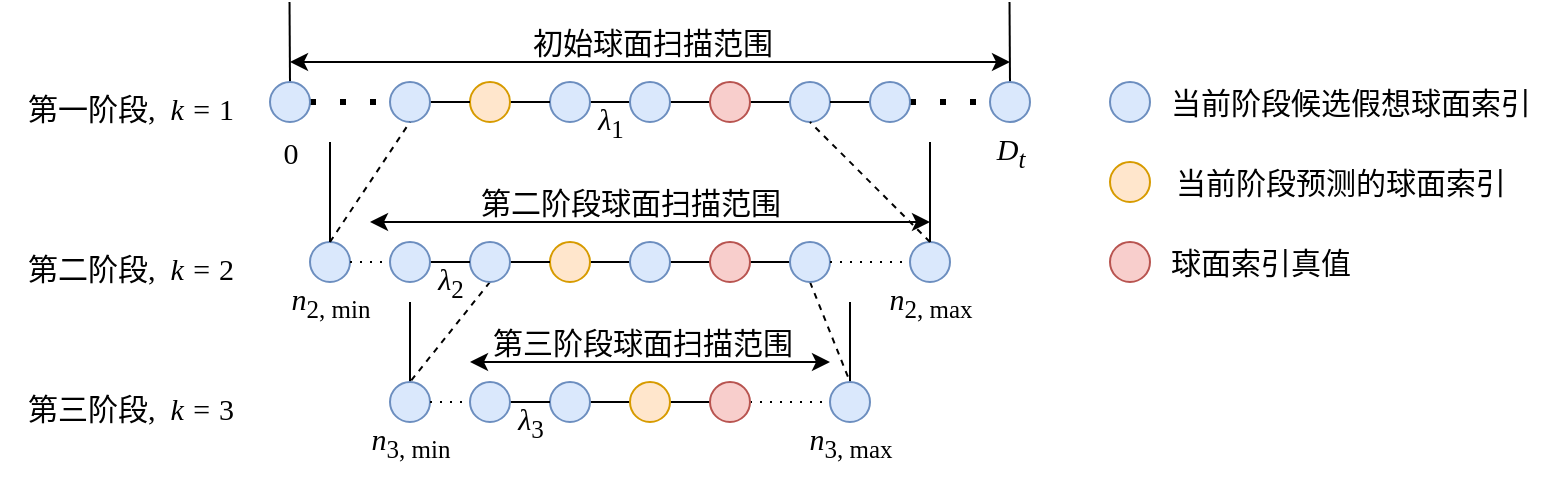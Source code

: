 <mxfile version="26.1.1">
  <diagram name="第 1 页" id="xKw_ferPTLOMs_nH6PUX">
    <mxGraphModel dx="983" dy="544" grid="1" gridSize="10" guides="1" tooltips="1" connect="1" arrows="1" fold="1" page="1" pageScale="1" pageWidth="1600" pageHeight="900" math="0" shadow="0">
      <root>
        <mxCell id="0" />
        <mxCell id="1" parent="0" />
        <mxCell id="KQHxiMHUttc1xyP1ephu-7" style="edgeStyle=orthogonalEdgeStyle;rounded=0;orthogonalLoop=1;jettySize=auto;html=1;entryX=0;entryY=0.5;entryDx=0;entryDy=0;endArrow=none;startFill=0;" edge="1" parent="1" source="KQHxiMHUttc1xyP1ephu-3" target="KQHxiMHUttc1xyP1ephu-4">
          <mxGeometry relative="1" as="geometry" />
        </mxCell>
        <mxCell id="KQHxiMHUttc1xyP1ephu-3" value="" style="ellipse;whiteSpace=wrap;html=1;aspect=fixed;fillColor=#dae8fc;strokeColor=#6c8ebf;" vertex="1" parent="1">
          <mxGeometry x="350" y="70" width="20" height="20" as="geometry" />
        </mxCell>
        <mxCell id="KQHxiMHUttc1xyP1ephu-9" style="edgeStyle=orthogonalEdgeStyle;shape=connector;rounded=0;orthogonalLoop=1;jettySize=auto;html=1;exitX=1;exitY=0.5;exitDx=0;exitDy=0;entryX=0;entryY=0.5;entryDx=0;entryDy=0;strokeColor=default;align=center;verticalAlign=middle;fontFamily=Helvetica;fontSize=12;fontColor=default;labelBackgroundColor=default;startFill=0;endArrow=none;" edge="1" parent="1" source="KQHxiMHUttc1xyP1ephu-4" target="KQHxiMHUttc1xyP1ephu-8">
          <mxGeometry relative="1" as="geometry" />
        </mxCell>
        <mxCell id="KQHxiMHUttc1xyP1ephu-4" value="" style="ellipse;whiteSpace=wrap;html=1;aspect=fixed;fillColor=#dae8fc;strokeColor=#6c8ebf;" vertex="1" parent="1">
          <mxGeometry x="390" y="70" width="20" height="20" as="geometry" />
        </mxCell>
        <mxCell id="KQHxiMHUttc1xyP1ephu-16" style="edgeStyle=orthogonalEdgeStyle;shape=connector;rounded=0;orthogonalLoop=1;jettySize=auto;html=1;entryX=0;entryY=0.5;entryDx=0;entryDy=0;strokeColor=default;align=center;verticalAlign=middle;fontFamily=Helvetica;fontSize=12;fontColor=default;labelBackgroundColor=default;startFill=0;endArrow=none;" edge="1" parent="1" source="KQHxiMHUttc1xyP1ephu-8" target="KQHxiMHUttc1xyP1ephu-15">
          <mxGeometry relative="1" as="geometry" />
        </mxCell>
        <mxCell id="KQHxiMHUttc1xyP1ephu-8" value="" style="ellipse;whiteSpace=wrap;html=1;aspect=fixed;strokeColor=#b85450;align=center;verticalAlign=middle;fontFamily=Helvetica;fontSize=12;fillColor=#f8cecc;" vertex="1" parent="1">
          <mxGeometry x="430" y="70" width="20" height="20" as="geometry" />
        </mxCell>
        <mxCell id="KQHxiMHUttc1xyP1ephu-11" style="edgeStyle=orthogonalEdgeStyle;shape=connector;rounded=0;orthogonalLoop=1;jettySize=auto;html=1;entryX=0;entryY=0.5;entryDx=0;entryDy=0;strokeColor=default;align=center;verticalAlign=middle;fontFamily=Helvetica;fontSize=12;fontColor=default;labelBackgroundColor=default;startFill=0;endArrow=none;" edge="1" parent="1" source="KQHxiMHUttc1xyP1ephu-10" target="KQHxiMHUttc1xyP1ephu-3">
          <mxGeometry relative="1" as="geometry" />
        </mxCell>
        <mxCell id="KQHxiMHUttc1xyP1ephu-10" value="" style="ellipse;whiteSpace=wrap;html=1;aspect=fixed;fillColor=#ffe6cc;strokeColor=#d79b00;" vertex="1" parent="1">
          <mxGeometry x="310" y="70" width="20" height="20" as="geometry" />
        </mxCell>
        <mxCell id="KQHxiMHUttc1xyP1ephu-14" style="edgeStyle=orthogonalEdgeStyle;shape=connector;rounded=0;orthogonalLoop=1;jettySize=auto;html=1;entryX=0;entryY=0.5;entryDx=0;entryDy=0;strokeColor=default;align=center;verticalAlign=middle;fontFamily=Helvetica;fontSize=12;fontColor=default;labelBackgroundColor=default;startFill=0;endArrow=none;dashed=1;dashPattern=1 4;fontStyle=0;strokeWidth=3;" edge="1" parent="1" source="KQHxiMHUttc1xyP1ephu-13" target="KQHxiMHUttc1xyP1ephu-26">
          <mxGeometry relative="1" as="geometry" />
        </mxCell>
        <mxCell id="KQHxiMHUttc1xyP1ephu-59" style="shape=connector;rounded=0;orthogonalLoop=1;jettySize=auto;html=1;exitX=0.5;exitY=0;exitDx=0;exitDy=0;strokeColor=default;align=center;verticalAlign=middle;fontFamily=Helvetica;fontSize=12;fontColor=default;labelBackgroundColor=default;startFill=0;endArrow=none;" edge="1" parent="1" source="KQHxiMHUttc1xyP1ephu-13">
          <mxGeometry relative="1" as="geometry">
            <mxPoint x="219.759" y="30" as="targetPoint" />
          </mxGeometry>
        </mxCell>
        <mxCell id="KQHxiMHUttc1xyP1ephu-13" value="" style="ellipse;whiteSpace=wrap;html=1;aspect=fixed;fillColor=#dae8fc;strokeColor=#6c8ebf;" vertex="1" parent="1">
          <mxGeometry x="210" y="70" width="20" height="20" as="geometry" />
        </mxCell>
        <mxCell id="KQHxiMHUttc1xyP1ephu-15" value="" style="ellipse;whiteSpace=wrap;html=1;aspect=fixed;strokeColor=#6c8ebf;align=center;verticalAlign=middle;fontFamily=Helvetica;fontSize=12;fontColor=default;fillColor=#dae8fc;" vertex="1" parent="1">
          <mxGeometry x="470" y="70" width="20" height="20" as="geometry" />
        </mxCell>
        <mxCell id="KQHxiMHUttc1xyP1ephu-17" style="edgeStyle=orthogonalEdgeStyle;shape=connector;rounded=0;orthogonalLoop=1;jettySize=auto;html=1;entryX=0;entryY=0.5;entryDx=0;entryDy=0;strokeColor=default;align=center;verticalAlign=middle;fontFamily=Helvetica;fontSize=12;fontColor=default;labelBackgroundColor=default;startFill=0;endArrow=none;exitX=1;exitY=0.5;exitDx=0;exitDy=0;" edge="1" parent="1" source="KQHxiMHUttc1xyP1ephu-15" target="KQHxiMHUttc1xyP1ephu-18">
          <mxGeometry relative="1" as="geometry">
            <mxPoint x="460" y="90" as="sourcePoint" />
            <mxPoint x="480" y="90" as="targetPoint" />
          </mxGeometry>
        </mxCell>
        <mxCell id="KQHxiMHUttc1xyP1ephu-20" style="edgeStyle=orthogonalEdgeStyle;shape=connector;rounded=0;orthogonalLoop=1;jettySize=auto;html=1;exitX=1;exitY=0.5;exitDx=0;exitDy=0;entryX=0;entryY=0.5;entryDx=0;entryDy=0;strokeColor=default;align=center;verticalAlign=middle;fontFamily=Helvetica;fontSize=12;fontColor=default;labelBackgroundColor=default;startFill=0;endArrow=none;dashed=1;dashPattern=1 4;strokeWidth=3;" edge="1" parent="1" source="KQHxiMHUttc1xyP1ephu-18" target="KQHxiMHUttc1xyP1ephu-19">
          <mxGeometry relative="1" as="geometry" />
        </mxCell>
        <mxCell id="KQHxiMHUttc1xyP1ephu-18" value="" style="ellipse;whiteSpace=wrap;html=1;aspect=fixed;strokeColor=#6c8ebf;align=center;verticalAlign=middle;fontFamily=Helvetica;fontSize=12;fontColor=default;fillColor=#dae8fc;" vertex="1" parent="1">
          <mxGeometry x="510" y="70" width="20" height="20" as="geometry" />
        </mxCell>
        <mxCell id="KQHxiMHUttc1xyP1ephu-60" style="shape=connector;rounded=0;orthogonalLoop=1;jettySize=auto;html=1;exitX=0.5;exitY=0;exitDx=0;exitDy=0;strokeColor=default;align=center;verticalAlign=middle;fontFamily=Helvetica;fontSize=12;fontColor=default;labelBackgroundColor=default;startFill=0;endArrow=none;" edge="1" parent="1" source="KQHxiMHUttc1xyP1ephu-19">
          <mxGeometry relative="1" as="geometry">
            <mxPoint x="579.759" y="30" as="targetPoint" />
          </mxGeometry>
        </mxCell>
        <mxCell id="KQHxiMHUttc1xyP1ephu-19" value="" style="ellipse;whiteSpace=wrap;html=1;aspect=fixed;strokeColor=#6c8ebf;align=center;verticalAlign=middle;fontFamily=Helvetica;fontSize=12;fontColor=default;fillColor=#dae8fc;" vertex="1" parent="1">
          <mxGeometry x="570" y="70" width="20" height="20" as="geometry" />
        </mxCell>
        <mxCell id="KQHxiMHUttc1xyP1ephu-24" value="&lt;font style=&quot;font-size: 15px;&quot;&gt;第一阶段,&amp;nbsp; &lt;i&gt;k = &lt;/i&gt;1&lt;/font&gt;" style="text;html=1;align=center;verticalAlign=middle;resizable=0;points=[];autosize=1;strokeColor=none;fillColor=none;fontFamily=Times New Roman;fontSize=25;fontColor=default;" vertex="1" parent="1">
          <mxGeometry x="75" y="60" width="130" height="40" as="geometry" />
        </mxCell>
        <mxCell id="KQHxiMHUttc1xyP1ephu-28" style="edgeStyle=orthogonalEdgeStyle;shape=connector;rounded=0;orthogonalLoop=1;jettySize=auto;html=1;exitX=1;exitY=0.5;exitDx=0;exitDy=0;entryX=0;entryY=0.5;entryDx=0;entryDy=0;strokeColor=default;align=center;verticalAlign=middle;fontFamily=Helvetica;fontSize=12;fontColor=default;labelBackgroundColor=default;startFill=0;endArrow=none;" edge="1" parent="1" source="KQHxiMHUttc1xyP1ephu-26" target="KQHxiMHUttc1xyP1ephu-10">
          <mxGeometry relative="1" as="geometry" />
        </mxCell>
        <mxCell id="KQHxiMHUttc1xyP1ephu-26" value="" style="ellipse;whiteSpace=wrap;html=1;aspect=fixed;fillColor=#dae8fc;strokeColor=#6c8ebf;" vertex="1" parent="1">
          <mxGeometry x="270" y="70" width="20" height="20" as="geometry" />
        </mxCell>
        <mxCell id="KQHxiMHUttc1xyP1ephu-31" style="rounded=0;orthogonalLoop=1;jettySize=auto;html=1;entryX=0;entryY=0.5;entryDx=0;entryDy=0;endArrow=none;startFill=0;" edge="1" parent="1" source="KQHxiMHUttc1xyP1ephu-32" target="KQHxiMHUttc1xyP1ephu-34">
          <mxGeometry relative="1" as="geometry" />
        </mxCell>
        <mxCell id="KQHxiMHUttc1xyP1ephu-32" value="" style="ellipse;whiteSpace=wrap;html=1;aspect=fixed;fillColor=#ffe6cc;strokeColor=#d79b00;" vertex="1" parent="1">
          <mxGeometry x="350" y="150" width="20" height="20" as="geometry" />
        </mxCell>
        <mxCell id="KQHxiMHUttc1xyP1ephu-33" style="shape=connector;rounded=0;orthogonalLoop=1;jettySize=auto;html=1;entryX=0;entryY=0.5;entryDx=0;entryDy=0;strokeColor=default;align=center;verticalAlign=middle;fontFamily=Helvetica;fontSize=12;fontColor=default;labelBackgroundColor=default;startFill=0;endArrow=none;" edge="1" parent="1" source="KQHxiMHUttc1xyP1ephu-34" target="KQHxiMHUttc1xyP1ephu-36">
          <mxGeometry relative="1" as="geometry" />
        </mxCell>
        <mxCell id="KQHxiMHUttc1xyP1ephu-34" value="" style="ellipse;whiteSpace=wrap;html=1;aspect=fixed;fillColor=#dae8fc;strokeColor=#6c8ebf;" vertex="1" parent="1">
          <mxGeometry x="390" y="150" width="20" height="20" as="geometry" />
        </mxCell>
        <mxCell id="KQHxiMHUttc1xyP1ephu-35" style="shape=connector;rounded=0;orthogonalLoop=1;jettySize=auto;html=1;entryX=0;entryY=0.5;entryDx=0;entryDy=0;strokeColor=default;align=center;verticalAlign=middle;fontFamily=Helvetica;fontSize=12;fontColor=default;labelBackgroundColor=default;startFill=0;endArrow=none;" edge="1" parent="1" source="KQHxiMHUttc1xyP1ephu-36" target="KQHxiMHUttc1xyP1ephu-41">
          <mxGeometry relative="1" as="geometry" />
        </mxCell>
        <mxCell id="KQHxiMHUttc1xyP1ephu-36" value="" style="ellipse;whiteSpace=wrap;html=1;aspect=fixed;strokeColor=#b85450;align=center;verticalAlign=middle;fontFamily=Helvetica;fontSize=12;fillColor=#f8cecc;" vertex="1" parent="1">
          <mxGeometry x="430" y="150" width="20" height="20" as="geometry" />
        </mxCell>
        <mxCell id="KQHxiMHUttc1xyP1ephu-37" style="shape=connector;rounded=0;orthogonalLoop=1;jettySize=auto;html=1;strokeColor=default;align=center;verticalAlign=middle;fontFamily=Helvetica;fontSize=12;fontColor=default;labelBackgroundColor=default;startFill=0;endArrow=none;exitX=1;exitY=0.5;exitDx=0;exitDy=0;entryX=0;entryY=0.5;entryDx=0;entryDy=0;" edge="1" parent="1" source="KQHxiMHUttc1xyP1ephu-38" target="KQHxiMHUttc1xyP1ephu-32">
          <mxGeometry relative="1" as="geometry">
            <mxPoint x="350" y="180" as="targetPoint" />
          </mxGeometry>
        </mxCell>
        <mxCell id="KQHxiMHUttc1xyP1ephu-78" style="edgeStyle=none;shape=connector;rounded=0;orthogonalLoop=1;jettySize=auto;html=1;exitX=0.5;exitY=1;exitDx=0;exitDy=0;entryX=0.5;entryY=0;entryDx=0;entryDy=0;strokeColor=default;align=center;verticalAlign=middle;fontFamily=Helvetica;fontSize=12;fontColor=default;labelBackgroundColor=default;startFill=0;endArrow=none;dashed=1;" edge="1" parent="1" source="KQHxiMHUttc1xyP1ephu-38" target="KQHxiMHUttc1xyP1ephu-64">
          <mxGeometry relative="1" as="geometry" />
        </mxCell>
        <mxCell id="KQHxiMHUttc1xyP1ephu-38" value="" style="ellipse;whiteSpace=wrap;html=1;aspect=fixed;fillColor=#dae8fc;strokeColor=#6c8ebf;" vertex="1" parent="1">
          <mxGeometry x="310" y="150" width="20" height="20" as="geometry" />
        </mxCell>
        <mxCell id="KQHxiMHUttc1xyP1ephu-79" style="edgeStyle=none;shape=connector;rounded=0;orthogonalLoop=1;jettySize=auto;html=1;exitX=0.5;exitY=1;exitDx=0;exitDy=0;entryX=0.5;entryY=0;entryDx=0;entryDy=0;strokeColor=default;align=center;verticalAlign=middle;fontFamily=Helvetica;fontSize=12;fontColor=default;labelBackgroundColor=default;startFill=0;endArrow=none;dashed=1;" edge="1" parent="1" source="KQHxiMHUttc1xyP1ephu-41" target="KQHxiMHUttc1xyP1ephu-71">
          <mxGeometry relative="1" as="geometry" />
        </mxCell>
        <mxCell id="KQHxiMHUttc1xyP1ephu-41" value="" style="ellipse;whiteSpace=wrap;html=1;aspect=fixed;strokeColor=#6c8ebf;align=center;verticalAlign=middle;fontFamily=Helvetica;fontSize=12;fillColor=#dae8fc;" vertex="1" parent="1">
          <mxGeometry x="470" y="150" width="20" height="20" as="geometry" />
        </mxCell>
        <mxCell id="KQHxiMHUttc1xyP1ephu-42" style="edgeStyle=orthogonalEdgeStyle;shape=connector;rounded=0;orthogonalLoop=1;jettySize=auto;html=1;entryX=0;entryY=0.5;entryDx=0;entryDy=0;strokeColor=default;align=center;verticalAlign=middle;fontFamily=Helvetica;fontSize=12;fontColor=default;labelBackgroundColor=default;startFill=0;endArrow=none;exitX=1;exitY=0.5;exitDx=0;exitDy=0;dashed=1;dashPattern=1 4;strokeWidth=1;" edge="1" parent="1" source="KQHxiMHUttc1xyP1ephu-41" target="KQHxiMHUttc1xyP1ephu-44">
          <mxGeometry relative="1" as="geometry">
            <mxPoint x="460" y="170" as="sourcePoint" />
            <mxPoint x="480" y="170" as="targetPoint" />
          </mxGeometry>
        </mxCell>
        <mxCell id="KQHxiMHUttc1xyP1ephu-44" value="" style="ellipse;whiteSpace=wrap;html=1;aspect=fixed;strokeColor=#6c8ebf;align=center;verticalAlign=middle;fontFamily=Helvetica;fontSize=12;fillColor=#dae8fc;" vertex="1" parent="1">
          <mxGeometry x="530" y="150" width="20" height="20" as="geometry" />
        </mxCell>
        <mxCell id="KQHxiMHUttc1xyP1ephu-46" style="shape=connector;rounded=0;orthogonalLoop=1;jettySize=auto;html=1;exitX=1;exitY=0.5;exitDx=0;exitDy=0;entryX=0;entryY=0.5;entryDx=0;entryDy=0;strokeColor=default;align=center;verticalAlign=middle;fontFamily=Helvetica;fontSize=12;fontColor=default;labelBackgroundColor=default;startFill=0;endArrow=none;strokeWidth=1;" edge="1" parent="1" source="KQHxiMHUttc1xyP1ephu-102" target="KQHxiMHUttc1xyP1ephu-38">
          <mxGeometry relative="1" as="geometry">
            <mxPoint x="290" y="160" as="sourcePoint" />
          </mxGeometry>
        </mxCell>
        <mxCell id="KQHxiMHUttc1xyP1ephu-48" value="" style="ellipse;whiteSpace=wrap;html=1;aspect=fixed;fillColor=#dae8fc;strokeColor=#6c8ebf;" vertex="1" parent="1">
          <mxGeometry x="230" y="150" width="20" height="20" as="geometry" />
        </mxCell>
        <mxCell id="KQHxiMHUttc1xyP1ephu-53" value="" style="endArrow=none;dashed=1;html=1;strokeWidth=1;rounded=0;strokeColor=default;align=center;verticalAlign=middle;fontFamily=Helvetica;fontSize=12;fontColor=default;labelBackgroundColor=default;entryX=0.5;entryY=1;entryDx=0;entryDy=0;exitX=0.5;exitY=0;exitDx=0;exitDy=0;" edge="1" parent="1" source="KQHxiMHUttc1xyP1ephu-48" target="KQHxiMHUttc1xyP1ephu-26">
          <mxGeometry width="50" height="50" relative="1" as="geometry">
            <mxPoint x="230" y="180" as="sourcePoint" />
            <mxPoint x="260" y="100" as="targetPoint" />
          </mxGeometry>
        </mxCell>
        <mxCell id="KQHxiMHUttc1xyP1ephu-54" value="" style="endArrow=none;dashed=1;html=1;strokeWidth=1;rounded=0;strokeColor=default;align=center;verticalAlign=middle;fontFamily=Helvetica;fontSize=12;fontColor=default;labelBackgroundColor=default;entryX=0.5;entryY=1;entryDx=0;entryDy=0;exitX=0.5;exitY=0;exitDx=0;exitDy=0;" edge="1" parent="1" source="KQHxiMHUttc1xyP1ephu-44" target="KQHxiMHUttc1xyP1ephu-15">
          <mxGeometry width="50" height="50" relative="1" as="geometry">
            <mxPoint x="490" y="216" as="sourcePoint" />
            <mxPoint x="510" y="90" as="targetPoint" />
          </mxGeometry>
        </mxCell>
        <mxCell id="KQHxiMHUttc1xyP1ephu-55" value="" style="endArrow=classic;startArrow=classic;html=1;rounded=0;strokeColor=default;align=center;verticalAlign=middle;fontFamily=Helvetica;fontSize=12;fontColor=default;labelBackgroundColor=default;" edge="1" parent="1">
          <mxGeometry width="50" height="50" relative="1" as="geometry">
            <mxPoint x="260" y="140" as="sourcePoint" />
            <mxPoint x="540" y="140" as="targetPoint" />
          </mxGeometry>
        </mxCell>
        <mxCell id="KQHxiMHUttc1xyP1ephu-56" value="第二阶段球面扫描范围" style="edgeLabel;html=1;align=center;verticalAlign=middle;resizable=0;points=[];strokeColor=#6c8ebf;fontFamily=Times New Roman;fontSize=15;fontColor=default;fillColor=#dae8fc;labelBackgroundColor=none;" vertex="1" connectable="0" parent="KQHxiMHUttc1xyP1ephu-55">
          <mxGeometry x="0.087" y="3" relative="1" as="geometry">
            <mxPoint x="-22" y="-7" as="offset" />
          </mxGeometry>
        </mxCell>
        <mxCell id="KQHxiMHUttc1xyP1ephu-57" value="" style="endArrow=none;html=1;rounded=0;strokeColor=default;align=center;verticalAlign=middle;fontFamily=Helvetica;fontSize=12;fontColor=default;labelBackgroundColor=default;exitX=0.5;exitY=0;exitDx=0;exitDy=0;" edge="1" parent="1" source="KQHxiMHUttc1xyP1ephu-48">
          <mxGeometry width="50" height="50" relative="1" as="geometry">
            <mxPoint x="190" y="150" as="sourcePoint" />
            <mxPoint x="240" y="100" as="targetPoint" />
          </mxGeometry>
        </mxCell>
        <mxCell id="KQHxiMHUttc1xyP1ephu-58" value="" style="endArrow=none;html=1;rounded=0;strokeColor=default;align=center;verticalAlign=middle;fontFamily=Helvetica;fontSize=12;fontColor=default;labelBackgroundColor=default;exitX=0.5;exitY=0;exitDx=0;exitDy=0;" edge="1" parent="1" source="KQHxiMHUttc1xyP1ephu-44">
          <mxGeometry width="50" height="50" relative="1" as="geometry">
            <mxPoint x="540" y="150" as="sourcePoint" />
            <mxPoint x="540" y="100" as="targetPoint" />
          </mxGeometry>
        </mxCell>
        <mxCell id="KQHxiMHUttc1xyP1ephu-61" value="" style="endArrow=classic;startArrow=classic;html=1;rounded=0;strokeColor=default;align=center;verticalAlign=middle;fontFamily=Helvetica;fontSize=12;fontColor=default;labelBackgroundColor=default;" edge="1" parent="1">
          <mxGeometry width="50" height="50" relative="1" as="geometry">
            <mxPoint x="220" y="60" as="sourcePoint" />
            <mxPoint x="580" y="60" as="targetPoint" />
          </mxGeometry>
        </mxCell>
        <mxCell id="KQHxiMHUttc1xyP1ephu-62" value="初始球面扫描范围" style="edgeLabel;html=1;align=center;verticalAlign=middle;resizable=0;points=[];strokeColor=#6c8ebf;fontFamily=Times New Roman;fontSize=15;fontColor=default;fillColor=#dae8fc;labelBackgroundColor=none;" vertex="1" connectable="0" parent="KQHxiMHUttc1xyP1ephu-61">
          <mxGeometry x="0.087" y="3" relative="1" as="geometry">
            <mxPoint x="-15" y="-7" as="offset" />
          </mxGeometry>
        </mxCell>
        <mxCell id="KQHxiMHUttc1xyP1ephu-67" style="edgeStyle=none;shape=connector;rounded=0;orthogonalLoop=1;jettySize=auto;html=1;exitX=1;exitY=0.5;exitDx=0;exitDy=0;entryX=0;entryY=0.5;entryDx=0;entryDy=0;strokeColor=default;align=center;verticalAlign=middle;fontFamily=Helvetica;fontSize=12;fontColor=default;labelBackgroundColor=default;startFill=0;endArrow=none;" edge="1" parent="1" source="KQHxiMHUttc1xyP1ephu-63" target="KQHxiMHUttc1xyP1ephu-66">
          <mxGeometry relative="1" as="geometry" />
        </mxCell>
        <mxCell id="KQHxiMHUttc1xyP1ephu-63" value="" style="ellipse;whiteSpace=wrap;html=1;aspect=fixed;fillColor=#dae8fc;strokeColor=#6c8ebf;" vertex="1" parent="1">
          <mxGeometry x="350" y="220" width="20" height="20" as="geometry" />
        </mxCell>
        <mxCell id="KQHxiMHUttc1xyP1ephu-65" style="shape=connector;rounded=0;orthogonalLoop=1;jettySize=auto;html=1;entryX=0;entryY=0.5;entryDx=0;entryDy=0;strokeColor=default;align=center;verticalAlign=middle;fontFamily=Helvetica;fontSize=12;fontColor=default;labelBackgroundColor=default;startFill=0;endArrow=none;strokeWidth=1;" edge="1" parent="1" source="KQHxiMHUttc1xyP1ephu-109" target="KQHxiMHUttc1xyP1ephu-63">
          <mxGeometry relative="1" as="geometry" />
        </mxCell>
        <mxCell id="KQHxiMHUttc1xyP1ephu-74" style="edgeStyle=none;shape=connector;rounded=0;orthogonalLoop=1;jettySize=auto;html=1;exitX=0.5;exitY=0;exitDx=0;exitDy=0;strokeColor=default;align=center;verticalAlign=middle;fontFamily=Helvetica;fontSize=12;fontColor=default;labelBackgroundColor=default;startFill=0;endArrow=none;" edge="1" parent="1" source="KQHxiMHUttc1xyP1ephu-64">
          <mxGeometry relative="1" as="geometry">
            <mxPoint x="280" y="180" as="targetPoint" />
          </mxGeometry>
        </mxCell>
        <mxCell id="KQHxiMHUttc1xyP1ephu-64" value="" style="ellipse;whiteSpace=wrap;html=1;aspect=fixed;fillColor=#dae8fc;strokeColor=#6c8ebf;" vertex="1" parent="1">
          <mxGeometry x="270" y="220" width="20" height="20" as="geometry" />
        </mxCell>
        <mxCell id="KQHxiMHUttc1xyP1ephu-69" style="edgeStyle=none;shape=connector;rounded=0;orthogonalLoop=1;jettySize=auto;html=1;exitX=1;exitY=0.5;exitDx=0;exitDy=0;entryX=0;entryY=0.5;entryDx=0;entryDy=0;strokeColor=default;align=center;verticalAlign=middle;fontFamily=Helvetica;fontSize=12;fontColor=default;labelBackgroundColor=default;startFill=0;endArrow=none;" edge="1" parent="1" source="KQHxiMHUttc1xyP1ephu-66" target="KQHxiMHUttc1xyP1ephu-68">
          <mxGeometry relative="1" as="geometry" />
        </mxCell>
        <mxCell id="KQHxiMHUttc1xyP1ephu-66" value="" style="ellipse;whiteSpace=wrap;html=1;aspect=fixed;fillColor=#ffe6cc;strokeColor=#d79b00;" vertex="1" parent="1">
          <mxGeometry x="390" y="220" width="20" height="20" as="geometry" />
        </mxCell>
        <mxCell id="KQHxiMHUttc1xyP1ephu-72" style="edgeStyle=none;shape=connector;rounded=0;orthogonalLoop=1;jettySize=auto;html=1;exitX=1;exitY=0.5;exitDx=0;exitDy=0;entryX=0;entryY=0.5;entryDx=0;entryDy=0;strokeColor=default;align=center;verticalAlign=middle;fontFamily=Helvetica;fontSize=12;fontColor=default;labelBackgroundColor=default;startFill=0;endArrow=none;strokeWidth=1;dashed=1;dashPattern=1 4;" edge="1" parent="1" source="KQHxiMHUttc1xyP1ephu-68" target="KQHxiMHUttc1xyP1ephu-71">
          <mxGeometry relative="1" as="geometry" />
        </mxCell>
        <mxCell id="KQHxiMHUttc1xyP1ephu-68" value="" style="ellipse;whiteSpace=wrap;html=1;aspect=fixed;strokeColor=#b85450;align=center;verticalAlign=middle;fontFamily=Helvetica;fontSize=12;fillColor=#f8cecc;" vertex="1" parent="1">
          <mxGeometry x="430" y="220" width="20" height="20" as="geometry" />
        </mxCell>
        <mxCell id="KQHxiMHUttc1xyP1ephu-75" style="edgeStyle=none;shape=connector;rounded=0;orthogonalLoop=1;jettySize=auto;html=1;exitX=0.5;exitY=0;exitDx=0;exitDy=0;strokeColor=default;align=center;verticalAlign=middle;fontFamily=Helvetica;fontSize=12;fontColor=default;labelBackgroundColor=default;startFill=0;endArrow=none;" edge="1" parent="1" source="KQHxiMHUttc1xyP1ephu-71">
          <mxGeometry relative="1" as="geometry">
            <mxPoint x="500" y="180" as="targetPoint" />
          </mxGeometry>
        </mxCell>
        <mxCell id="KQHxiMHUttc1xyP1ephu-71" value="" style="ellipse;whiteSpace=wrap;html=1;aspect=fixed;fillColor=#dae8fc;strokeColor=#6c8ebf;" vertex="1" parent="1">
          <mxGeometry x="490" y="220" width="20" height="20" as="geometry" />
        </mxCell>
        <mxCell id="KQHxiMHUttc1xyP1ephu-76" value="" style="endArrow=classic;startArrow=classic;html=1;rounded=0;strokeColor=default;align=center;verticalAlign=middle;fontFamily=Helvetica;fontSize=12;fontColor=default;labelBackgroundColor=default;" edge="1" parent="1">
          <mxGeometry width="50" height="50" relative="1" as="geometry">
            <mxPoint x="310" y="210" as="sourcePoint" />
            <mxPoint x="490" y="210" as="targetPoint" />
          </mxGeometry>
        </mxCell>
        <mxCell id="KQHxiMHUttc1xyP1ephu-77" value="第三阶段球面扫描范围" style="edgeLabel;html=1;align=center;verticalAlign=middle;resizable=0;points=[];strokeColor=#6c8ebf;fontFamily=Times New Roman;fontSize=15;fontColor=default;fillColor=#dae8fc;labelBackgroundColor=none;" vertex="1" connectable="0" parent="KQHxiMHUttc1xyP1ephu-76">
          <mxGeometry x="0.087" y="3" relative="1" as="geometry">
            <mxPoint x="-12" y="-7" as="offset" />
          </mxGeometry>
        </mxCell>
        <mxCell id="KQHxiMHUttc1xyP1ephu-81" value="" style="ellipse;whiteSpace=wrap;html=1;aspect=fixed;strokeColor=#6c8ebf;align=center;verticalAlign=middle;fontFamily=Helvetica;fontSize=12;fontColor=default;fillColor=#dae8fc;" vertex="1" parent="1">
          <mxGeometry x="630" y="70" width="20" height="20" as="geometry" />
        </mxCell>
        <mxCell id="KQHxiMHUttc1xyP1ephu-82" value="当前阶段候选假想球面索引" style="text;html=1;align=center;verticalAlign=middle;resizable=0;points=[];autosize=1;strokeColor=none;fillColor=none;fontFamily=Helvetica;fontSize=15;fontColor=default;labelBackgroundColor=default;" vertex="1" parent="1">
          <mxGeometry x="650" y="65" width="200" height="30" as="geometry" />
        </mxCell>
        <mxCell id="KQHxiMHUttc1xyP1ephu-83" value="" style="ellipse;whiteSpace=wrap;html=1;aspect=fixed;strokeColor=#d79b00;align=center;verticalAlign=middle;fontFamily=Helvetica;fontSize=12;fillColor=#ffe6cc;" vertex="1" parent="1">
          <mxGeometry x="630" y="110" width="20" height="20" as="geometry" />
        </mxCell>
        <mxCell id="KQHxiMHUttc1xyP1ephu-84" value="当前阶段预测的球面索引" style="text;html=1;align=center;verticalAlign=middle;resizable=0;points=[];autosize=1;strokeColor=none;fillColor=none;fontFamily=Helvetica;fontSize=15;fontColor=default;labelBackgroundColor=default;" vertex="1" parent="1">
          <mxGeometry x="650" y="105" width="190" height="30" as="geometry" />
        </mxCell>
        <mxCell id="KQHxiMHUttc1xyP1ephu-85" value="" style="ellipse;whiteSpace=wrap;html=1;aspect=fixed;strokeColor=#b85450;align=center;verticalAlign=middle;fontFamily=Helvetica;fontSize=12;fillColor=#f8cecc;" vertex="1" parent="1">
          <mxGeometry x="630" y="150" width="20" height="20" as="geometry" />
        </mxCell>
        <mxCell id="KQHxiMHUttc1xyP1ephu-86" value="球面索引真值" style="text;html=1;align=center;verticalAlign=middle;resizable=0;points=[];autosize=1;strokeColor=none;fillColor=none;fontFamily=Helvetica;fontSize=15;fontColor=default;labelBackgroundColor=default;" vertex="1" parent="1">
          <mxGeometry x="650" y="145" width="110" height="30" as="geometry" />
        </mxCell>
        <mxCell id="KQHxiMHUttc1xyP1ephu-87" value="&lt;span&gt;0&lt;/span&gt;" style="text;html=1;align=center;verticalAlign=middle;resizable=0;points=[];autosize=1;strokeColor=none;fillColor=none;fontFamily=Times New Roman;fontSize=15;fontColor=default;labelBackgroundColor=none;" vertex="1" parent="1">
          <mxGeometry x="205" y="90" width="30" height="30" as="geometry" />
        </mxCell>
        <mxCell id="KQHxiMHUttc1xyP1ephu-88" value="&lt;font style=&quot;font-size: 15px;&quot;&gt;第二阶段,&amp;nbsp; &lt;i&gt;k = &lt;/i&gt;2&lt;/font&gt;" style="text;html=1;align=center;verticalAlign=middle;resizable=0;points=[];autosize=1;strokeColor=none;fillColor=none;fontFamily=Times New Roman;fontSize=25;fontColor=default;" vertex="1" parent="1">
          <mxGeometry x="75" y="140" width="130" height="40" as="geometry" />
        </mxCell>
        <mxCell id="KQHxiMHUttc1xyP1ephu-89" value="&lt;font style=&quot;font-size: 15px;&quot;&gt;第三阶段,&amp;nbsp; &lt;i&gt;k =&lt;/i&gt; 3&lt;/font&gt;" style="text;html=1;align=center;verticalAlign=middle;resizable=0;points=[];autosize=1;strokeColor=none;fillColor=none;fontFamily=Times New Roman;fontSize=25;fontColor=default;" vertex="1" parent="1">
          <mxGeometry x="75" y="210" width="130" height="40" as="geometry" />
        </mxCell>
        <mxCell id="KQHxiMHUttc1xyP1ephu-90" value="&lt;span&gt;D&lt;sub&gt;t&lt;/sub&gt;&lt;/span&gt;" style="text;html=1;align=center;verticalAlign=middle;resizable=0;points=[];autosize=1;strokeColor=none;fillColor=none;fontFamily=Times New Roman;fontSize=15;fontColor=default;labelBackgroundColor=none;fontStyle=2" vertex="1" parent="1">
          <mxGeometry x="560" y="85" width="40" height="40" as="geometry" />
        </mxCell>
        <mxCell id="KQHxiMHUttc1xyP1ephu-91" value="λ&lt;sub style=&quot;font-style: normal;&quot;&gt;1&lt;/sub&gt;" style="text;html=1;align=center;verticalAlign=middle;resizable=0;points=[];autosize=1;strokeColor=none;fillColor=none;fontFamily=Times New Roman;fontSize=15;fontColor=default;labelBackgroundColor=none;fontStyle=2" vertex="1" parent="1">
          <mxGeometry x="360" y="70" width="40" height="40" as="geometry" />
        </mxCell>
        <mxCell id="KQHxiMHUttc1xyP1ephu-94" value="λ&lt;sub style=&quot;font-style: normal;&quot;&gt;3&lt;/sub&gt;" style="text;html=1;align=center;verticalAlign=middle;resizable=0;points=[];autosize=1;strokeColor=none;fillColor=none;fontFamily=Times New Roman;fontSize=15;fontColor=default;labelBackgroundColor=none;fontStyle=2" vertex="1" parent="1">
          <mxGeometry x="320" y="220" width="40" height="40" as="geometry" />
        </mxCell>
        <mxCell id="KQHxiMHUttc1xyP1ephu-95" value="n&lt;sub style=&quot;font-style: normal;&quot;&gt;2, min&lt;/sub&gt;" style="text;html=1;align=center;verticalAlign=middle;resizable=0;points=[];autosize=1;strokeColor=none;fillColor=none;fontFamily=Times New Roman;fontSize=15;fontColor=default;labelBackgroundColor=none;fontStyle=2" vertex="1" parent="1">
          <mxGeometry x="210" y="160" width="60" height="40" as="geometry" />
        </mxCell>
        <mxCell id="KQHxiMHUttc1xyP1ephu-96" value="n&lt;sub style=&quot;font-style: normal;&quot;&gt;2, max&lt;/sub&gt;" style="text;html=1;align=center;verticalAlign=middle;resizable=0;points=[];autosize=1;strokeColor=none;fillColor=none;fontFamily=Times New Roman;fontSize=15;fontColor=default;labelBackgroundColor=none;fontStyle=2" vertex="1" parent="1">
          <mxGeometry x="505" y="160" width="70" height="40" as="geometry" />
        </mxCell>
        <mxCell id="KQHxiMHUttc1xyP1ephu-97" value="n&lt;sub style=&quot;font-style: normal;&quot;&gt;3, max&lt;/sub&gt;" style="text;html=1;align=center;verticalAlign=middle;resizable=0;points=[];autosize=1;strokeColor=none;fillColor=none;fontFamily=Times New Roman;fontSize=15;fontColor=default;labelBackgroundColor=none;fontStyle=2" vertex="1" parent="1">
          <mxGeometry x="465" y="230" width="70" height="40" as="geometry" />
        </mxCell>
        <mxCell id="KQHxiMHUttc1xyP1ephu-98" value="n&lt;sub style=&quot;font-style: normal;&quot;&gt;3, min&lt;/sub&gt;" style="text;html=1;align=center;verticalAlign=middle;resizable=0;points=[];autosize=1;strokeColor=none;fillColor=none;fontFamily=Times New Roman;fontSize=15;fontColor=default;labelBackgroundColor=none;fontStyle=2" vertex="1" parent="1">
          <mxGeometry x="250" y="230" width="60" height="40" as="geometry" />
        </mxCell>
        <mxCell id="KQHxiMHUttc1xyP1ephu-103" value="" style="edgeStyle=orthogonalEdgeStyle;shape=connector;rounded=0;orthogonalLoop=1;jettySize=auto;html=1;exitX=1;exitY=0.5;exitDx=0;exitDy=0;entryX=0;entryY=0.5;entryDx=0;entryDy=0;strokeColor=default;align=center;verticalAlign=middle;fontFamily=Helvetica;fontSize=12;fontColor=default;labelBackgroundColor=default;startFill=0;endArrow=none;dashed=1;dashPattern=1 4;strokeWidth=1;" edge="1" parent="1" source="KQHxiMHUttc1xyP1ephu-48" target="KQHxiMHUttc1xyP1ephu-102">
          <mxGeometry relative="1" as="geometry">
            <mxPoint x="250" y="160" as="sourcePoint" />
            <mxPoint x="310" y="160" as="targetPoint" />
          </mxGeometry>
        </mxCell>
        <mxCell id="KQHxiMHUttc1xyP1ephu-102" value="" style="ellipse;whiteSpace=wrap;html=1;aspect=fixed;fillColor=#dae8fc;strokeColor=#6c8ebf;" vertex="1" parent="1">
          <mxGeometry x="270" y="150" width="20" height="20" as="geometry" />
        </mxCell>
        <mxCell id="KQHxiMHUttc1xyP1ephu-107" value="λ&lt;sub style=&quot;font-style: normal;&quot;&gt;2&lt;/sub&gt;" style="text;html=1;align=center;verticalAlign=middle;resizable=0;points=[];autosize=1;strokeColor=none;fillColor=none;fontFamily=Times New Roman;fontSize=15;fontColor=default;labelBackgroundColor=none;fontStyle=2" vertex="1" parent="1">
          <mxGeometry x="280" y="150" width="40" height="40" as="geometry" />
        </mxCell>
        <mxCell id="KQHxiMHUttc1xyP1ephu-110" value="" style="shape=connector;rounded=0;orthogonalLoop=1;jettySize=auto;html=1;entryX=0;entryY=0.5;entryDx=0;entryDy=0;strokeColor=default;align=center;verticalAlign=middle;fontFamily=Helvetica;fontSize=12;fontColor=default;labelBackgroundColor=default;startFill=0;endArrow=none;strokeWidth=1;dashed=1;dashPattern=1 4;" edge="1" parent="1" source="KQHxiMHUttc1xyP1ephu-64" target="KQHxiMHUttc1xyP1ephu-109">
          <mxGeometry relative="1" as="geometry">
            <mxPoint x="290" y="230" as="sourcePoint" />
            <mxPoint x="350" y="230" as="targetPoint" />
          </mxGeometry>
        </mxCell>
        <mxCell id="KQHxiMHUttc1xyP1ephu-109" value="" style="ellipse;whiteSpace=wrap;html=1;aspect=fixed;fillColor=#dae8fc;strokeColor=#6c8ebf;" vertex="1" parent="1">
          <mxGeometry x="310" y="220" width="20" height="20" as="geometry" />
        </mxCell>
      </root>
    </mxGraphModel>
  </diagram>
</mxfile>
